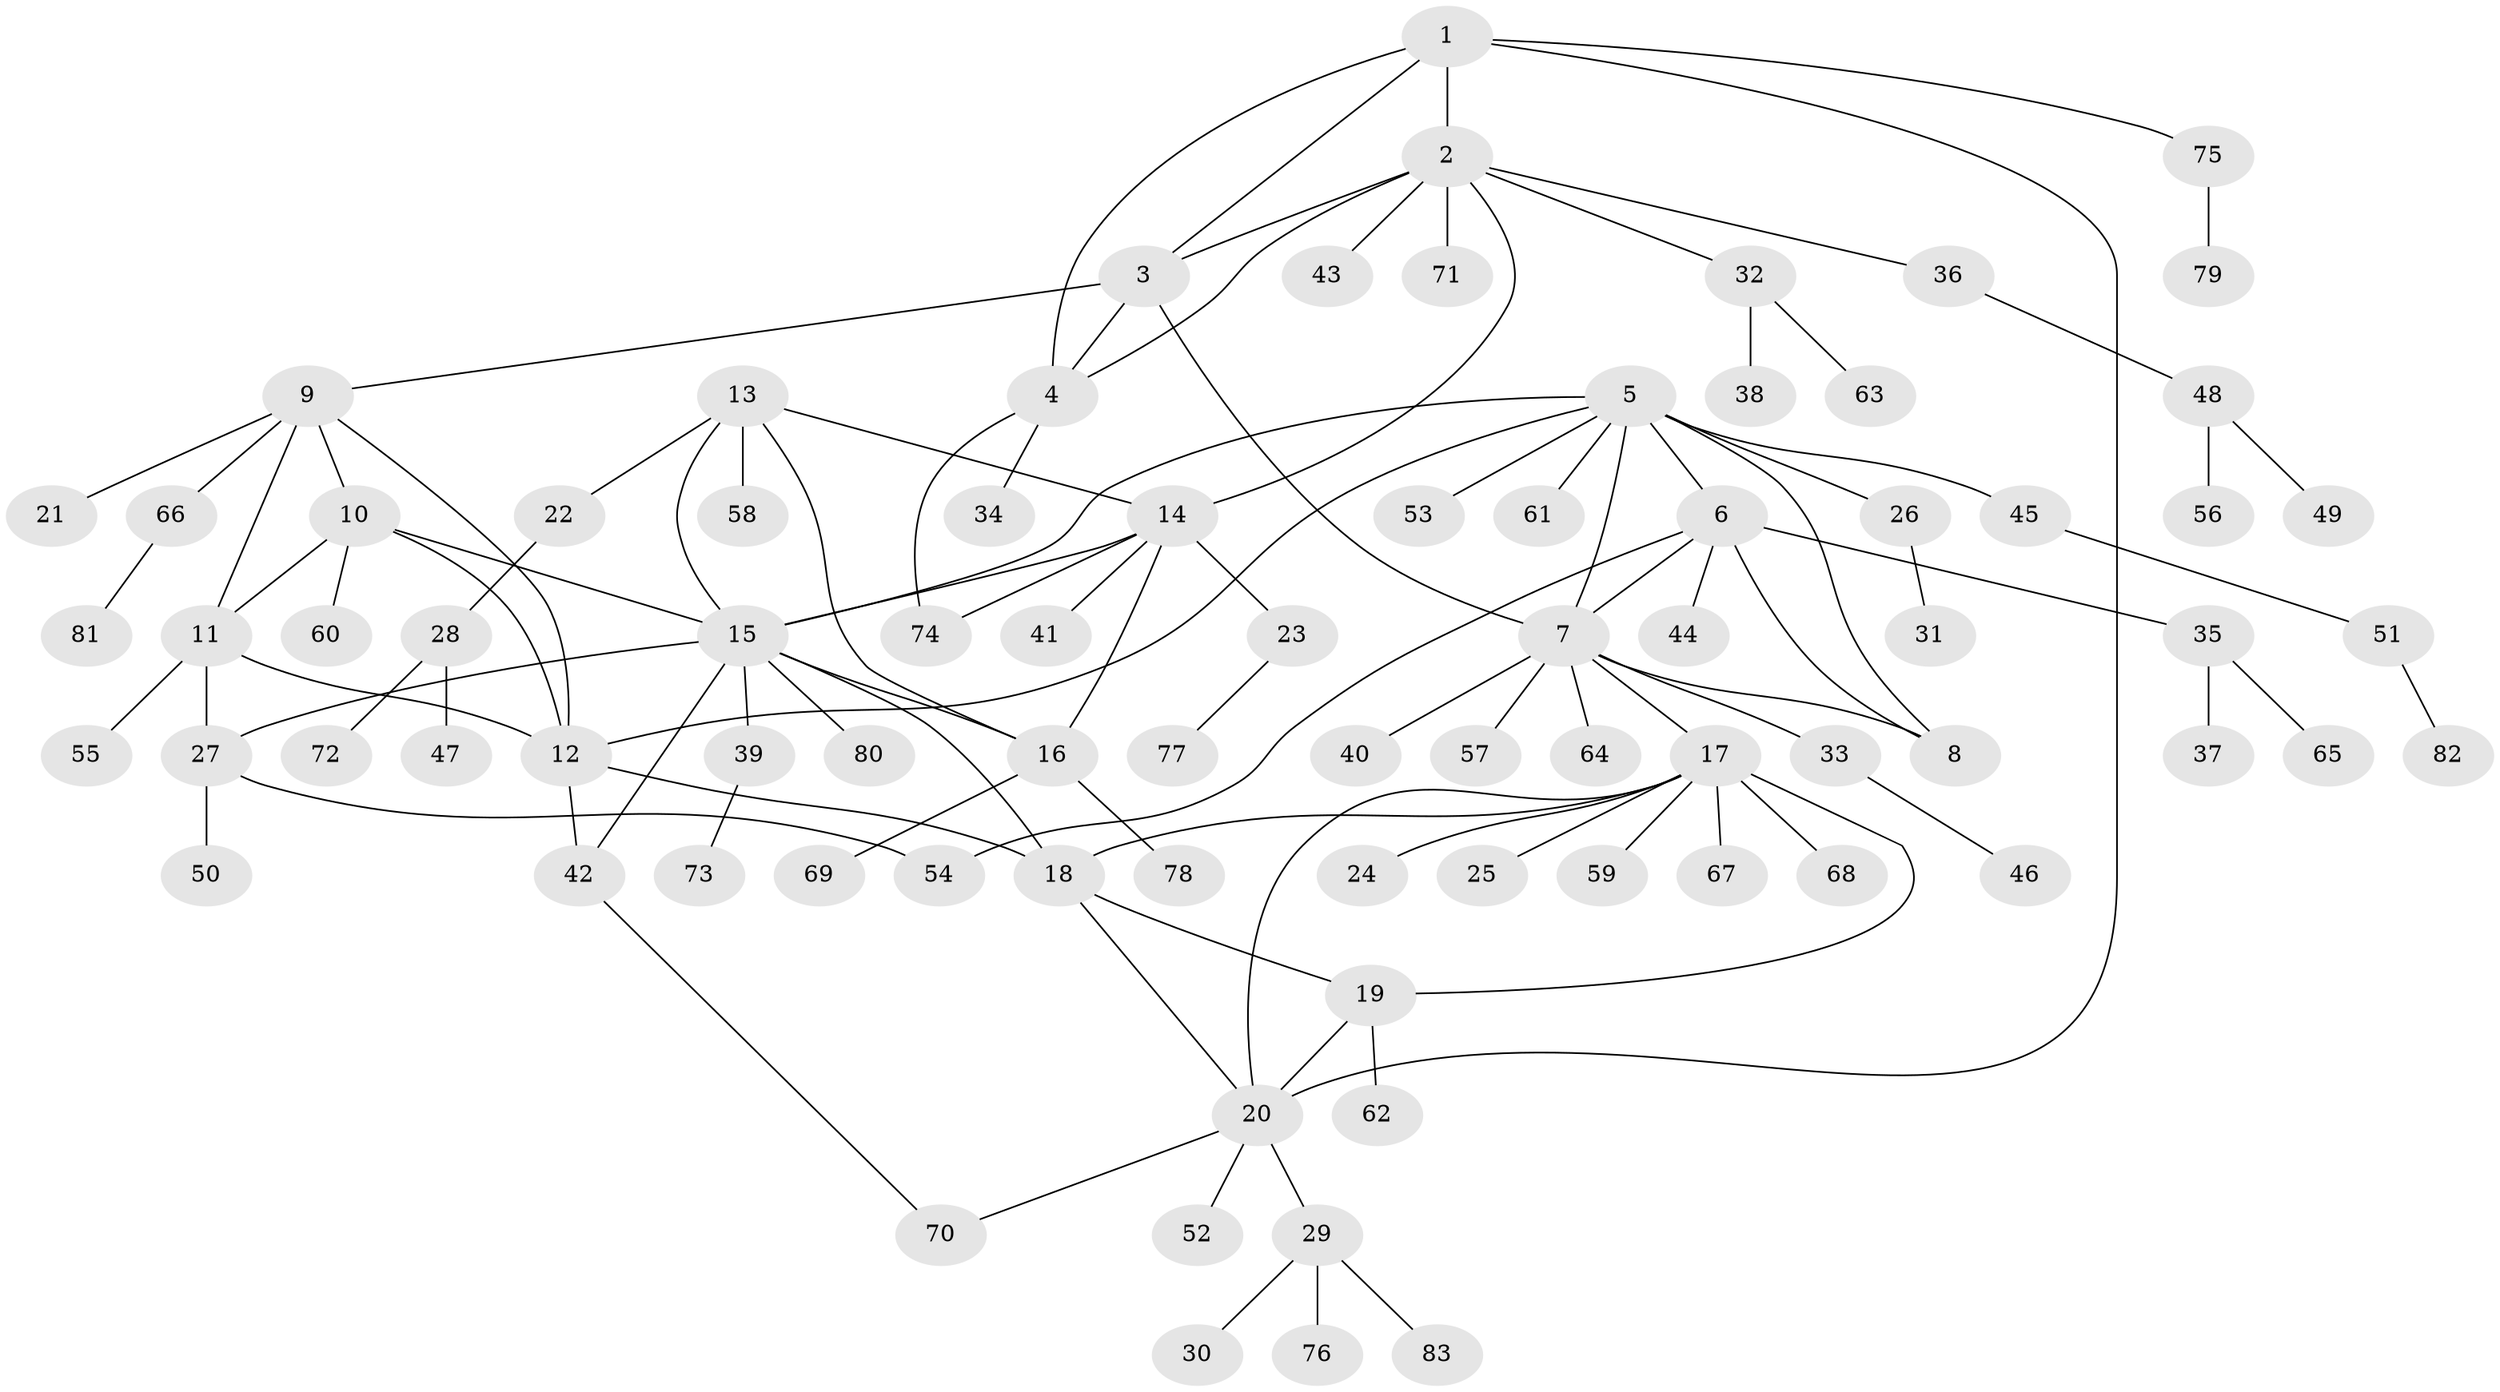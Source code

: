 // coarse degree distribution, {6: 0.03225806451612903, 11: 0.04838709677419355, 4: 0.016129032258064516, 5: 0.03225806451612903, 14: 0.016129032258064516, 3: 0.08064516129032258, 8: 0.016129032258064516, 2: 0.1774193548387097, 1: 0.5806451612903226}
// Generated by graph-tools (version 1.1) at 2025/24/03/03/25 07:24:16]
// undirected, 83 vertices, 108 edges
graph export_dot {
graph [start="1"]
  node [color=gray90,style=filled];
  1;
  2;
  3;
  4;
  5;
  6;
  7;
  8;
  9;
  10;
  11;
  12;
  13;
  14;
  15;
  16;
  17;
  18;
  19;
  20;
  21;
  22;
  23;
  24;
  25;
  26;
  27;
  28;
  29;
  30;
  31;
  32;
  33;
  34;
  35;
  36;
  37;
  38;
  39;
  40;
  41;
  42;
  43;
  44;
  45;
  46;
  47;
  48;
  49;
  50;
  51;
  52;
  53;
  54;
  55;
  56;
  57;
  58;
  59;
  60;
  61;
  62;
  63;
  64;
  65;
  66;
  67;
  68;
  69;
  70;
  71;
  72;
  73;
  74;
  75;
  76;
  77;
  78;
  79;
  80;
  81;
  82;
  83;
  1 -- 2;
  1 -- 3;
  1 -- 4;
  1 -- 20;
  1 -- 75;
  2 -- 3;
  2 -- 4;
  2 -- 14;
  2 -- 32;
  2 -- 36;
  2 -- 43;
  2 -- 71;
  3 -- 4;
  3 -- 7;
  3 -- 9;
  4 -- 34;
  4 -- 74;
  5 -- 6;
  5 -- 7;
  5 -- 8;
  5 -- 12;
  5 -- 15;
  5 -- 26;
  5 -- 45;
  5 -- 53;
  5 -- 61;
  6 -- 7;
  6 -- 8;
  6 -- 35;
  6 -- 44;
  6 -- 54;
  7 -- 8;
  7 -- 17;
  7 -- 33;
  7 -- 40;
  7 -- 57;
  7 -- 64;
  9 -- 10;
  9 -- 11;
  9 -- 12;
  9 -- 21;
  9 -- 66;
  10 -- 11;
  10 -- 12;
  10 -- 15;
  10 -- 60;
  11 -- 12;
  11 -- 27;
  11 -- 55;
  12 -- 18;
  12 -- 42;
  13 -- 14;
  13 -- 15;
  13 -- 16;
  13 -- 22;
  13 -- 58;
  14 -- 15;
  14 -- 16;
  14 -- 23;
  14 -- 41;
  14 -- 74;
  15 -- 16;
  15 -- 18;
  15 -- 27;
  15 -- 39;
  15 -- 42;
  15 -- 80;
  16 -- 69;
  16 -- 78;
  17 -- 18;
  17 -- 19;
  17 -- 20;
  17 -- 24;
  17 -- 25;
  17 -- 59;
  17 -- 67;
  17 -- 68;
  18 -- 19;
  18 -- 20;
  19 -- 20;
  19 -- 62;
  20 -- 29;
  20 -- 52;
  20 -- 70;
  22 -- 28;
  23 -- 77;
  26 -- 31;
  27 -- 50;
  27 -- 54;
  28 -- 47;
  28 -- 72;
  29 -- 30;
  29 -- 76;
  29 -- 83;
  32 -- 38;
  32 -- 63;
  33 -- 46;
  35 -- 37;
  35 -- 65;
  36 -- 48;
  39 -- 73;
  42 -- 70;
  45 -- 51;
  48 -- 49;
  48 -- 56;
  51 -- 82;
  66 -- 81;
  75 -- 79;
}
